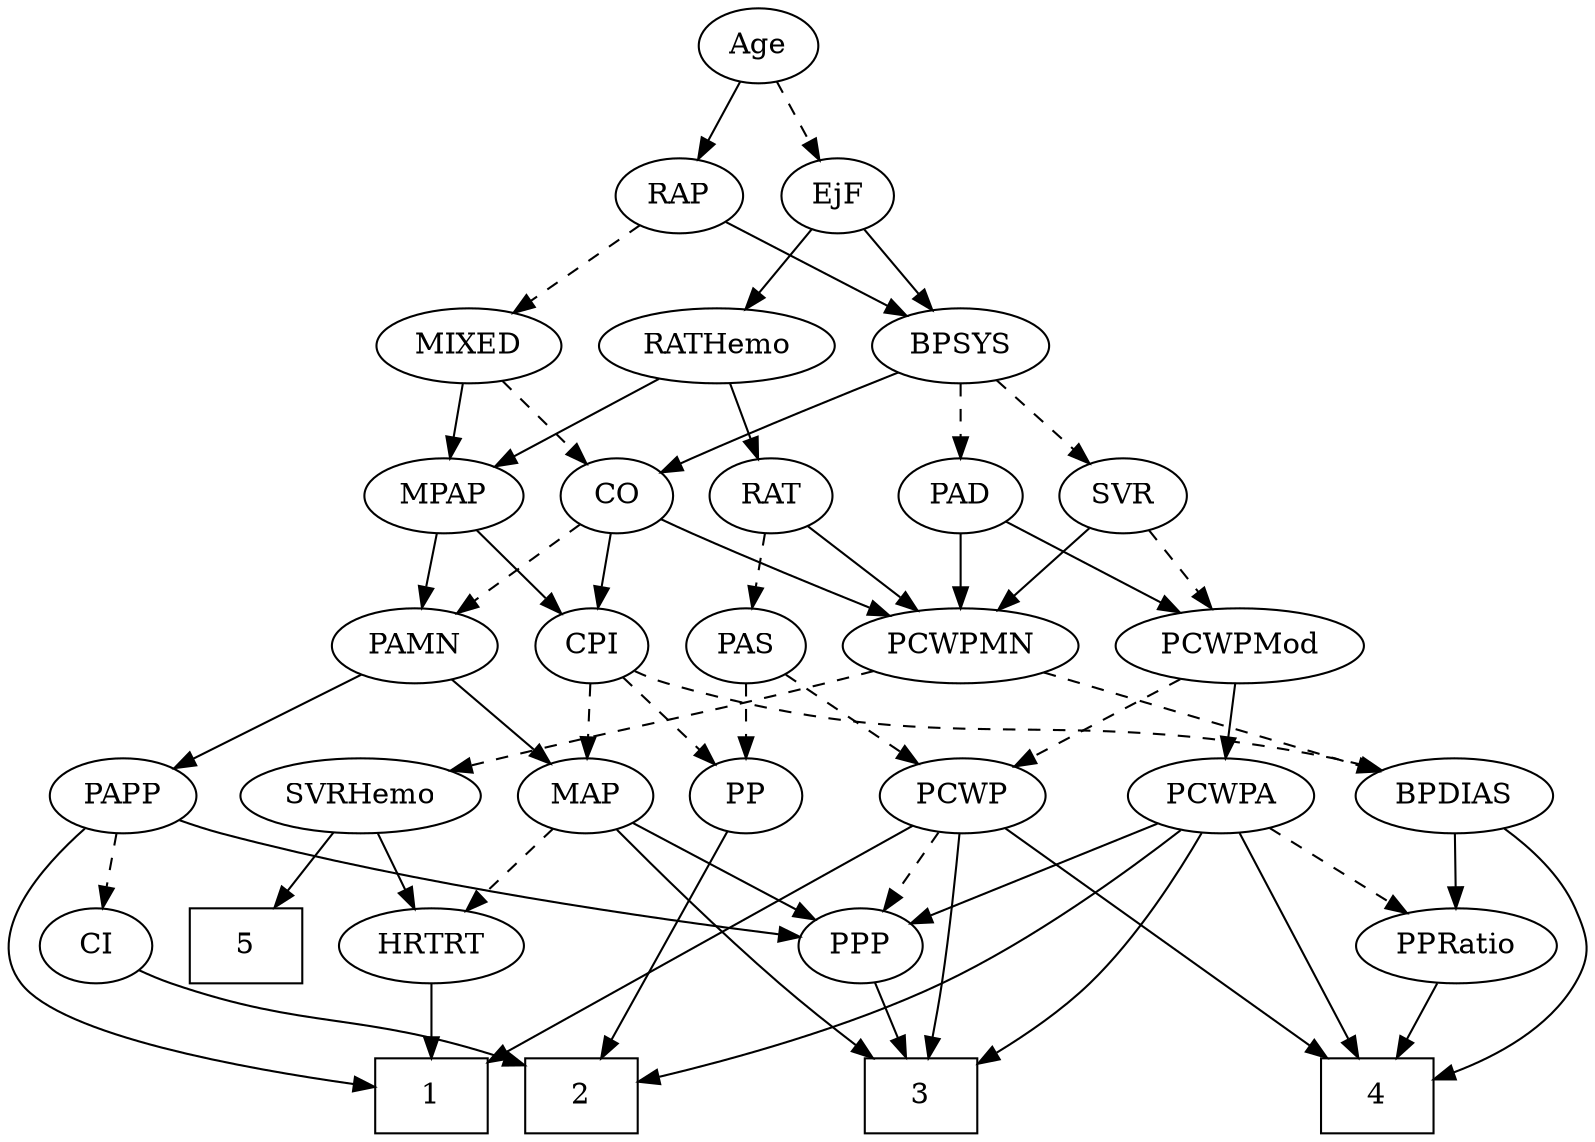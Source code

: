 strict digraph {
	graph [bb="0,0,727.61,540"];
	node [label="\N"];
	1	[height=0.5,
		pos="197.29,18",
		shape=box,
		width=0.75];
	2	[height=0.5,
		pos="269.29,18",
		shape=box,
		width=0.75];
	3	[height=0.5,
		pos="425.29,18",
		shape=box,
		width=0.75];
	4	[height=0.5,
		pos="639.29,18",
		shape=box,
		width=0.75];
	5	[height=0.5,
		pos="114.29,90",
		shape=box,
		width=0.75];
	Age	[height=0.5,
		pos="363.29,522",
		width=0.75];
	EjF	[height=0.5,
		pos="400.29,450",
		width=0.75];
	Age -> EjF	[pos="e,391.76,467.15 371.87,504.76 376.36,496.28 381.94,485.71 386.97,476.2",
		style=dashed];
	RAP	[height=0.5,
		pos="327.29,450",
		width=0.77632];
	Age -> RAP	[pos="e,335.85,467.63 354.94,504.76 350.64,496.4 345.3,486.02 340.46,476.61",
		style=solid];
	BPSYS	[height=0.5,
		pos="453.29,378",
		width=1.0471];
	EjF -> BPSYS	[pos="e,440.82,395.47 412.05,433.46 418.73,424.65 427.22,413.43 434.77,403.46",
		style=solid];
	RATHemo	[height=0.5,
		pos="348.29,378",
		width=1.3721];
	EjF -> RATHemo	[pos="e,360.52,395.47 388.75,433.46 382.27,424.74 374.04,413.65 366.69,403.76",
		style=solid];
	MIXED	[height=0.5,
		pos="240.29,378",
		width=1.1193];
	RAP -> MIXED	[pos="e,259.13,394.16 310.52,435.5 298.22,425.61 281.26,411.96 267.09,400.56",
		style=dashed];
	RAP -> BPSYS	[pos="e,429.33,392.31 347.82,437.6 367.52,426.65 397.59,409.95 420.59,397.17",
		style=solid];
	MPAP	[height=0.5,
		pos="216.29,306",
		width=0.97491];
	MIXED -> MPAP	[pos="e,222.05,323.79 234.48,360.05 231.74,352.06 228.41,342.33 225.34,333.4",
		style=solid];
	CO	[height=0.5,
		pos="296.29,306",
		width=0.75];
	MIXED -> CO	[pos="e,284.14,322.19 253.28,360.76 260.55,351.68 269.74,340.19 277.75,330.18",
		style=dashed];
	PAMN	[height=0.5,
		pos="205.29,234",
		width=1.011];
	MPAP -> PAMN	[pos="e,207.98,252.1 213.57,287.7 212.36,279.98 210.9,270.71 209.55,262.11",
		style=solid];
	CPI	[height=0.5,
		pos="286.29,234",
		width=0.75];
	MPAP -> CPI	[pos="e,271.76,249.54 231.83,289.46 241.42,279.87 253.88,267.42 264.45,256.84",
		style=solid];
	PAD	[height=0.5,
		pos="453.29,306",
		width=0.79437];
	BPSYS -> PAD	[pos="e,453.29,324.1 453.29,359.7 453.29,351.98 453.29,342.71 453.29,334.11",
		style=dashed];
	BPSYS -> CO	[pos="e,317.57,317.17 426.28,365.43 401.7,354.84 364.44,338.63 332.29,324 330.5,323.18 328.66,322.34 326.8,321.48",
		style=solid];
	SVR	[height=0.5,
		pos="528.29,306",
		width=0.77632];
	BPSYS -> SVR	[pos="e,512.97,321.3 469.94,361.46 480.39,351.71 494,339 505.45,328.32",
		style=dashed];
	PCWPMod	[height=0.5,
		pos="573.29,234",
		width=1.4443];
	PAD -> PCWPMod	[pos="e,547.82,249.86 473.65,293.13 491.55,282.68 517.98,267.26 539.12,254.93",
		style=solid];
	PCWPMN	[height=0.5,
		pos="453.29,234",
		width=1.3902];
	PAD -> PCWPMN	[pos="e,453.29,252.1 453.29,287.7 453.29,279.98 453.29,270.71 453.29,262.11",
		style=solid];
	CO -> PAMN	[pos="e,224.22,249.56 279.18,291.83 265.97,281.68 247.45,267.43 232.26,255.74",
		style=dashed];
	CO -> CPI	[pos="e,288.76,252.28 293.87,288.05 292.77,280.35 291.44,271.03 290.2,262.36",
		style=solid];
	CO -> PCWPMN	[pos="e,422.35,248.27 317.57,294.83 322.4,292.56 327.51,290.18 332.29,288 359.08,275.81 389.41,262.53 413.01,252.31",
		style=solid];
	PAS	[height=0.5,
		pos="358.29,234",
		width=0.75];
	PP	[height=0.5,
		pos="358.29,162",
		width=0.75];
	PAS -> PP	[pos="e,358.29,180.1 358.29,215.7 358.29,207.98 358.29,198.71 358.29,190.11",
		style=dashed];
	PCWP	[height=0.5,
		pos="448.29,162",
		width=0.97491];
	PAS -> PCWP	[pos="e,429.58,177.56 375.22,219.83 388.28,209.68 406.6,195.43 421.62,183.74",
		style=dashed];
	MAP	[height=0.5,
		pos="282.29,162",
		width=0.84854];
	PAMN -> MAP	[pos="e,266.41,177.44 222,217.81 232.81,207.98 247.04,195.04 258.97,184.21",
		style=solid];
	PAPP	[height=0.5,
		pos="66.292,162",
		width=0.88464];
	PAMN -> PAPP	[pos="e,89.194,174.53 180.76,220.65 157.82,209.09 123.41,191.77 98.315,179.13",
		style=solid];
	RATHemo -> MPAP	[pos="e,239.87,319.5 321.58,362.83 300.62,351.72 271.34,336.19 248.98,324.34",
		style=solid];
	RAT	[height=0.5,
		pos="368.29,306",
		width=0.75827];
	RATHemo -> RAT	[pos="e,363.5,323.79 353.13,360.05 355.39,352.14 358.14,342.54 360.67,333.69",
		style=solid];
	BPDIAS	[height=0.5,
		pos="672.29,162",
		width=1.1735];
	CPI -> BPDIAS	[pos="e,640.89,174.15 306.79,221.94 311.75,219.66 317.11,217.49 322.29,216 450.05,179.14 489.4,208.43 619.29,180 623.16,179.15 627.16,\
178.14 631.13,177.04",
		style=dashed];
	CPI -> MAP	[pos="e,283.27,180.1 285.3,215.7 284.86,207.98 284.33,198.71 283.84,190.11",
		style=dashed];
	CPI -> PP	[pos="e,343.5,177.38 300.86,218.83 311.04,208.94 324.82,195.55 336.32,184.36",
		style=dashed];
	RAT -> PAS	[pos="e,360.76,252.28 365.87,288.05 364.77,280.35 363.44,271.03 362.2,262.36",
		style=dashed];
	RAT -> PCWPMN	[pos="e,434.28,250.65 384.68,291.5 396.54,281.74 412.82,268.33 426.55,257.02",
		style=solid];
	SVR -> PCWPMod	[pos="e,562.49,251.8 538.5,289.12 543.98,280.59 550.87,269.89 557.06,260.25",
		style=dashed];
	SVR -> PCWPMN	[pos="e,470.55,251.1 513.11,290.83 503,281.4 489.49,268.78 477.86,257.93",
		style=solid];
	PCWPA	[height=0.5,
		pos="568.29,162",
		width=1.1555];
	PCWPMod -> PCWPA	[pos="e,569.51,180.1 572.06,215.7 571.51,207.98 570.84,198.71 570.23,190.11",
		style=solid];
	PCWPMod -> PCWP	[pos="e,471.1,175.77 547.09,218.33 527.51,207.36 500.65,192.32 479.88,180.69",
		style=dashed];
	PCWPA -> 2	[pos="e,296.45,25.27 549.33,145.94 524.25,126.62 478.08,93.073 434.29,72 392.28,51.781 340.67,36.619 306.47,27.801",
		style=solid];
	PCWPA -> 3	[pos="e,452.3,33.483 558.97,144.19 547.88,125.18 527.99,94.007 505.29,72 492.22,59.323 475.72,47.808 461.11,38.775",
		style=solid];
	PCWPA -> 4	[pos="e,630.66,36.268 576.72,144.15 588.93,119.73 611.66,74.265 626.1,45.375",
		style=solid];
	PPP	[height=0.5,
		pos="398.29,90",
		width=0.75];
	PCWPA -> PPP	[pos="e,420.64,100.2 539.07,148.97 508.74,136.48 461.46,117.01 430.19,104.13",
		style=solid];
	PPRatio	[height=0.5,
		pos="673.29,90",
		width=1.1013];
	PCWPA -> PPRatio	[pos="e,651.92,105.25 590.05,146.5 605.5,136.2 626.43,122.24 643.44,110.9",
		style=dashed];
	SVRHemo	[height=0.5,
		pos="183.29,162",
		width=1.3902];
	PCWPMN -> SVRHemo	[pos="e,220.67,174.06 415.91,221.94 408.75,219.9 401.3,217.84 394.29,216 327.14,198.38 309.44,197.62 242.29,180 238.46,178.99 234.49,177.92 \
230.51,176.82",
		style=dashed];
	PCWPMN -> BPDIAS	[pos="e,639.5,173.53 489.56,221.43 523.2,210.71 574.63,194.29 619.29,180 622.66,178.92 626.15,177.8 629.66,176.68",
		style=dashed];
	SVRHemo -> 5	[pos="e,131.17,108.12 167.29,144.76 158.66,136.01 147.84,125.03 138.23,115.28",
		style=solid];
	HRTRT	[height=0.5,
		pos="199.29,90",
		width=1.1013];
	SVRHemo -> HRTRT	[pos="e,195.38,108.1 187.25,143.7 189.01,135.98 191.13,126.71 193.09,118.11",
		style=solid];
	BPDIAS -> 4	[pos="e,666.66,28.33 692.55,146.01 703.62,136.5 716.27,123.17 722.29,108 728.2,93.13 729.98,86.032 722.29,72 712.38,53.909 693.37,41.098 \
676.05,32.608",
		style=solid];
	BPDIAS -> PPRatio	[pos="e,673.05,108.1 672.54,143.7 672.65,135.98 672.78,126.71 672.9,118.11",
		style=solid];
	MAP -> 3	[pos="e,403.36,36.194 294.99,145.61 310.28,127.38 337.06,96.417 362.29,72 372.69,61.941 384.71,51.552 395.45,42.666",
		style=solid];
	MAP -> PPP	[pos="e,378.89,102.71 303.03,148.49 321.76,137.18 349.49,120.45 370.21,107.95",
		style=solid];
	MAP -> HRTRT	[pos="e,217.21,106.11 265.5,146.83 253.88,137.04 238.22,123.83 225.04,112.71",
		style=dashed];
	PP -> 2	[pos="e,279.98,36.056 348.26,144.99 333,120.64 303.8,74.065 285.51,44.873",
		style=solid];
	PPP -> 3	[pos="e,418.56,36.447 404.69,72.411 407.73,64.539 411.43,54.929 414.86,46.042",
		style=solid];
	PPRatio -> 4	[pos="e,647.68,36.275 665.06,72.055 661.19,64.091 656.49,54.411 652.17,45.51",
		style=solid];
	PCWP -> 1	[pos="e,224.66,34.484 425.57,148.15 381.97,123.48 286.23,69.315 233.65,39.567",
		style=solid];
	PCWP -> 3	[pos="e,428.26,36.177 445.67,143.93 442.9,126 438.38,97.007 434.29,72 432.92,63.581 431.37,54.417 429.96,46.114",
		style=solid];
	PCWP -> 4	[pos="e,616.24,36.142 467.3,146.87 500.25,122.37 568.25,71.819 608.17,42.141",
		style=solid];
	PCWP -> PPP	[pos="e,409.48,106.67 436.7,144.76 430.36,135.89 422.39,124.74 415.36,114.89",
		style=dashed];
	CI	[height=0.5,
		pos="42.292,90",
		width=0.75];
	CI -> 2	[pos="e,242.03,32.611 62.917,78.341 67.869,76.041 73.2,73.771 78.292,72 142.09,49.813 164.48,58.359 232.17,35.98",
		style=solid];
	PAPP -> 1	[pos="e,170.08,22.509 44.525,148.54 30.753,139.32 14.119,125.36 6.292,108 -0.28519,93.414 -3.3917,84.737 6.292,72 24.813,47.64 109.78,\
31.547 159.94,23.991",
		style=solid];
	PAPP -> PPP	[pos="e,372.05,95.231 93.588,152.43 103.24,149.55 114.2,146.45 124.29,144 208.82,123.48 309.55,105.68 362.18,96.87",
		style=solid];
	PAPP -> CI	[pos="e,48.048,107.79 60.482,144.05 57.741,136.06 54.405,126.33 51.343,117.4",
		style=dashed];
	HRTRT -> 1	[pos="e,197.78,36.104 198.8,71.697 198.58,63.983 198.31,54.712 198.07,46.112",
		style=solid];
}
